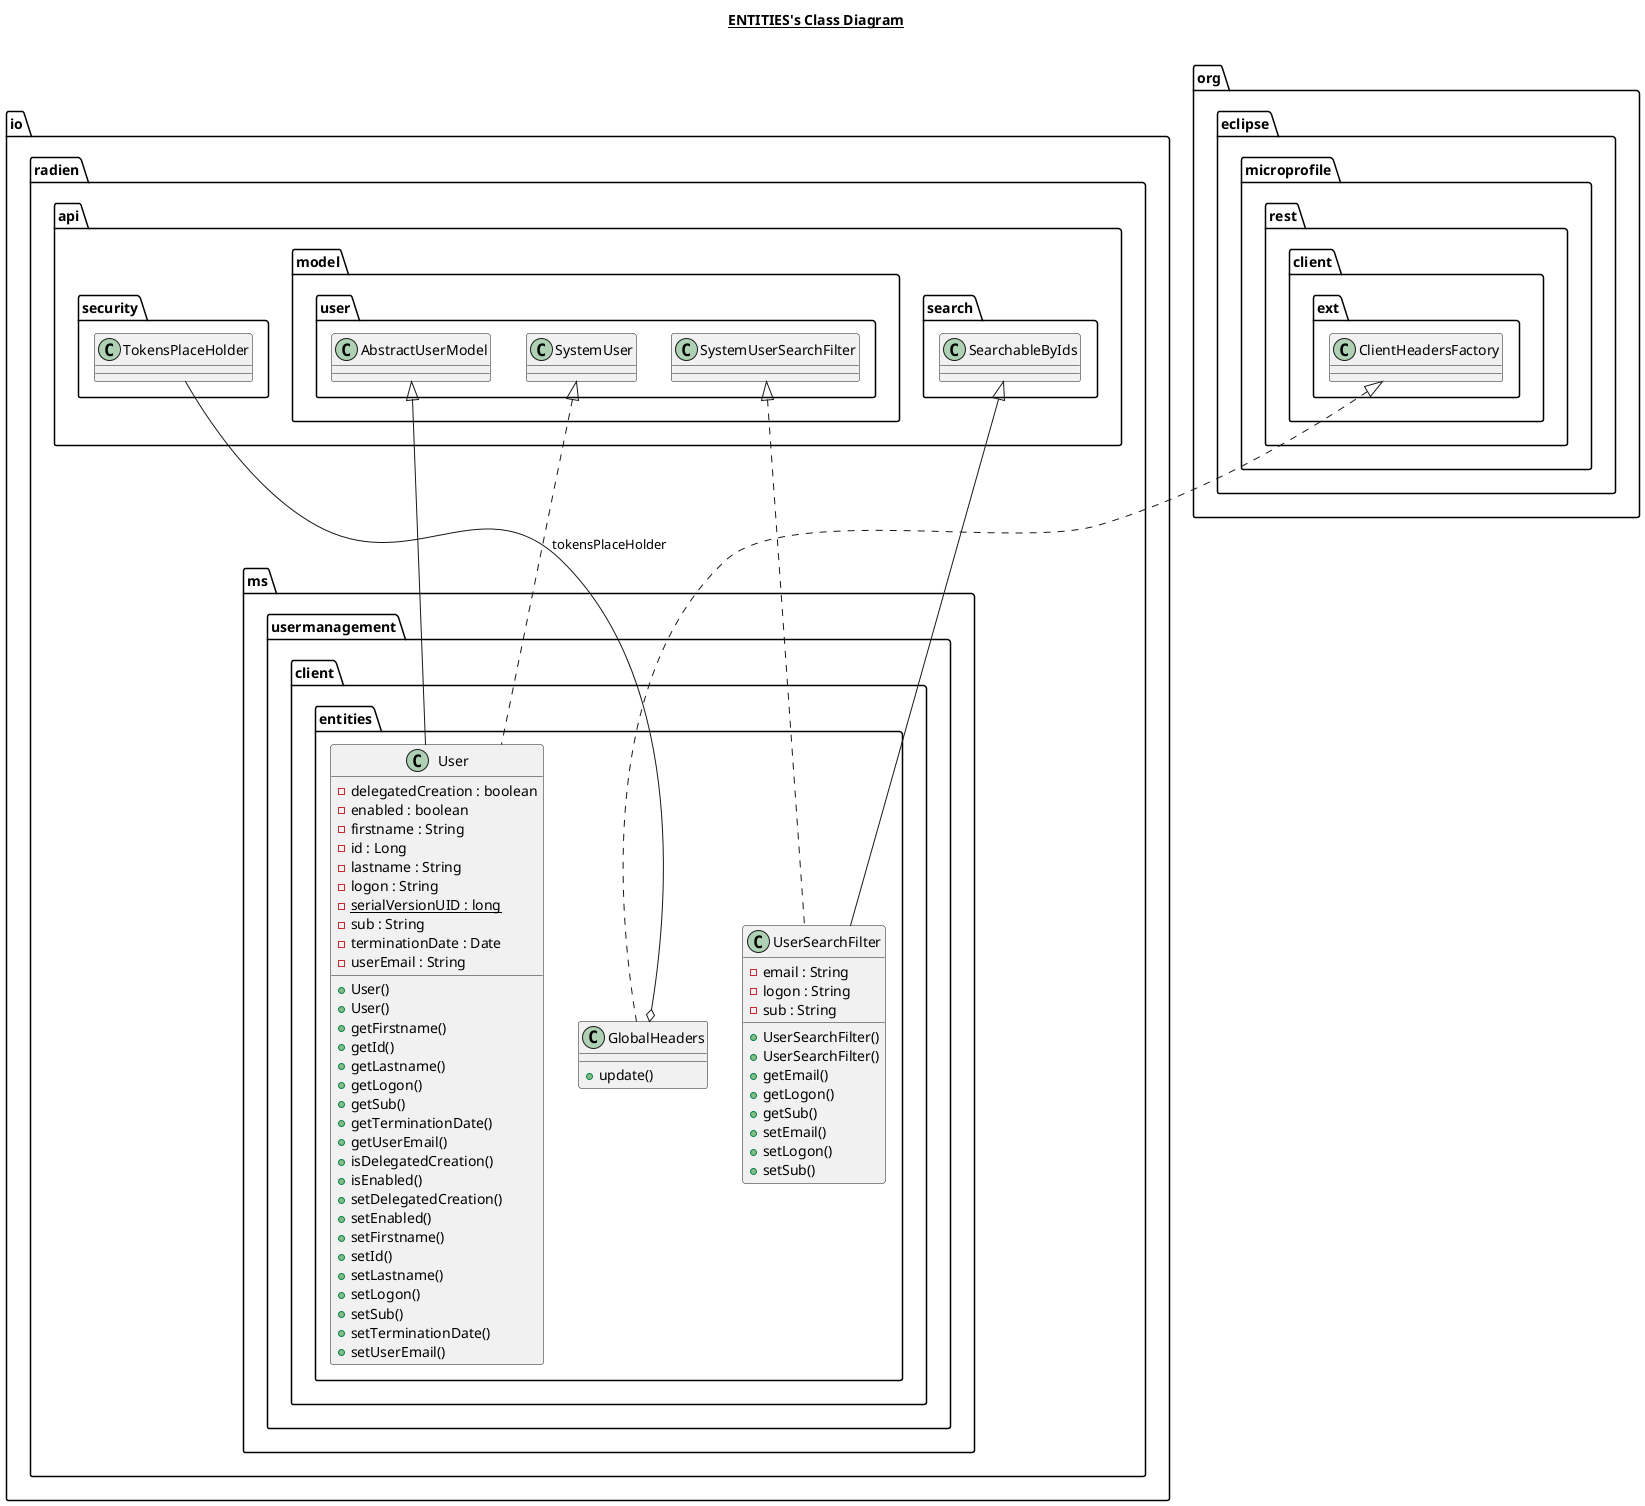 @startuml

title __ENTITIES's Class Diagram__\n

  namespace io.radien.ms.usermanagement.client {
    namespace entities {
      class io.radien.ms.usermanagement.client.entities.GlobalHeaders {
          + update()
      }
    }
  }
  

  namespace io.radien.ms.usermanagement.client {
    namespace entities {
      class io.radien.ms.usermanagement.client.entities.User {
          - delegatedCreation : boolean
          - enabled : boolean
          - firstname : String
          - id : Long
          - lastname : String
          - logon : String
          {static} - serialVersionUID : long
          - sub : String
          - terminationDate : Date
          - userEmail : String
          + User()
          + User()
          + getFirstname()
          + getId()
          + getLastname()
          + getLogon()
          + getSub()
          + getTerminationDate()
          + getUserEmail()
          + isDelegatedCreation()
          + isEnabled()
          + setDelegatedCreation()
          + setEnabled()
          + setFirstname()
          + setId()
          + setLastname()
          + setLogon()
          + setSub()
          + setTerminationDate()
          + setUserEmail()
      }
    }
  }
  

  namespace io.radien.ms.usermanagement.client {
    namespace entities {
      class io.radien.ms.usermanagement.client.entities.UserSearchFilter {
          - email : String
          - logon : String
          - sub : String
          + UserSearchFilter()
          + UserSearchFilter()
          + getEmail()
          + getLogon()
          + getSub()
          + setEmail()
          + setLogon()
          + setSub()
      }
    }
  }
  

  io.radien.ms.usermanagement.client.entities.GlobalHeaders .up.|> org.eclipse.microprofile.rest.client.ext.ClientHeadersFactory
  io.radien.ms.usermanagement.client.entities.GlobalHeaders o-- io.radien.api.security.TokensPlaceHolder : tokensPlaceHolder
  io.radien.ms.usermanagement.client.entities.User .up.|> io.radien.api.model.user.SystemUser
  io.radien.ms.usermanagement.client.entities.User -up-|> io.radien.api.model.user.AbstractUserModel
  io.radien.ms.usermanagement.client.entities.UserSearchFilter .up.|> io.radien.api.model.user.SystemUserSearchFilter
  io.radien.ms.usermanagement.client.entities.UserSearchFilter -up-|> io.radien.api.search.SearchableByIds


 

@enduml
